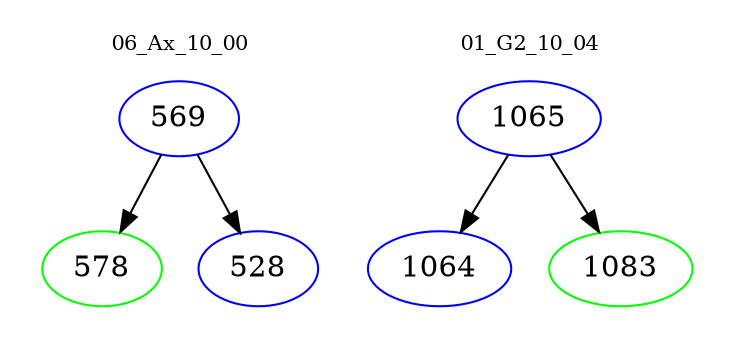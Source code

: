 digraph{
subgraph cluster_0 {
color = white
label = "06_Ax_10_00";
fontsize=10;
T0_569 [label="569", color="blue"]
T0_569 -> T0_578 [color="black"]
T0_578 [label="578", color="green"]
T0_569 -> T0_528 [color="black"]
T0_528 [label="528", color="blue"]
}
subgraph cluster_1 {
color = white
label = "01_G2_10_04";
fontsize=10;
T1_1065 [label="1065", color="blue"]
T1_1065 -> T1_1064 [color="black"]
T1_1064 [label="1064", color="blue"]
T1_1065 -> T1_1083 [color="black"]
T1_1083 [label="1083", color="green"]
}
}
